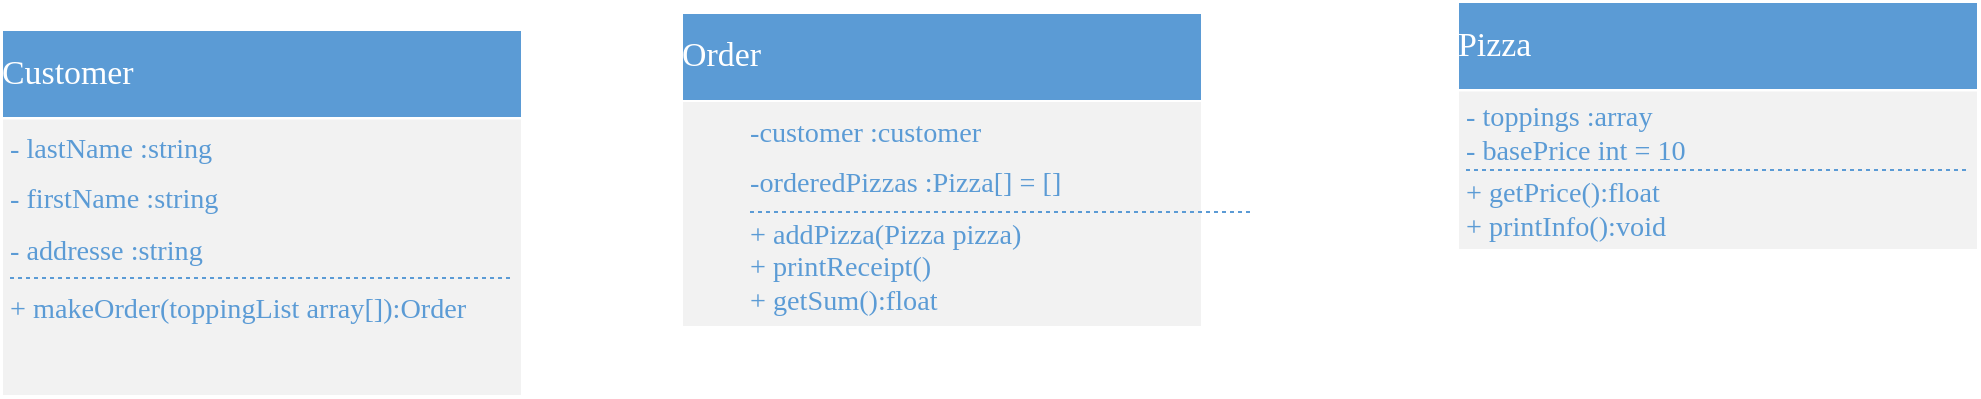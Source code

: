 <mxfile version="28.2.8">
  <diagram name="Zeichenblatt-1" id="Page-1">
    <mxGraphModel dx="1001" dy="612" grid="1" gridSize="10" guides="1" tooltips="1" connect="1" arrows="1" fold="1" page="1" pageScale="1" pageWidth="827" pageHeight="1169" math="0" shadow="0">
      <root>
        <mxCell id="0" />
        <mxCell id="1" parent="0" />
        <UserObject label="" tags="Hintergrund" id="2">
          <mxCell style="vsdxID=1;fillColor=none;gradientColor=none;strokeColor=none;spacingTop=3;spacingBottom=3;points=[[0,0.5,0],[1,0.5,0],[0.5,1,0],[0.5,0,0]];labelBackgroundColor=none;rounded=0;html=1;whiteSpace=wrap;" parent="1" vertex="1">
            <mxGeometry x="60" y="40" width="260" height="183" as="geometry" />
          </mxCell>
        </UserObject>
        <mxCell id="3" style="vsdxID=2;fillColor=#f2f2f2;gradientColor=none;shape=stencil(1ZLdDoIwDIWfZpczYzPxARAvfYdGBizOjZQp8PZuKUbEKIl33rU9X9v9HKbyroFWMym6gP6se1OGhqk9k9K4RqMJMWKqYCqvPOoa/dWVlLeQyBRd/C1NGKhPpA4pRsoyQfmBUGvcDH2IP8Fyu8l2n/EVGPAUVZzgIxwJx3FRWJkmBg6D6Tj6AMF490JbwFrzuIlXFurpFiR1vdbtW/kPzvbtkRffF4OnRypjLVlsri89FUvkR1XcAQ==);strokeColor=#ffffff;points=[[0,0.5,0],[1,0.5,0],[0.5,1,0],[0.5,0,0]];labelBackgroundColor=none;rounded=0;html=1;whiteSpace=wrap;" parent="2" vertex="1">
          <mxGeometry width="260" height="183" as="geometry" />
        </mxCell>
        <mxCell id="4" style="vsdxID=3;fillColor=#5b9bd5;gradientColor=none;shape=stencil(zZJNDsIgEIVPw5IE4Qi1LnuHiYWWiNAMaNvbC5lGazVduHI3P9/Mm0weU1XsYdBMipgwXPRo29QzdWRSWt9rtClHTNVMVSag7jDcfEv5AIUs0TXcy4aJ5kSZkGKm7CAoPxEKeM49XNAGGoJx3hR2d4mJw2Qjx5Ag2eDfWAfYaZ51uHHQLYPUiqPWw0f57y9z1q/e+5T6/uB9eAf9EdzI5+DlC2OdI1ut+1sf5RJ5UNUP);strokeColor=#ffffff;points=[[0,0.5,0],[1,0.5,0],[0.5,1,0],[0.5,0,0]];labelBackgroundColor=none;rounded=0;html=1;whiteSpace=wrap;" parent="2" vertex="1">
          <mxGeometry width="260" height="44" as="geometry" />
        </mxCell>
        <mxCell id="5" value="&lt;div style=&quot;font-size: 1px&quot;&gt;&lt;font style=&quot;font-size: 16.93px; font-family: Calibri; color: rgb(255, 255, 255); direction: ltr; letter-spacing: 0px; line-height: 120%; opacity: 1;&quot;&gt;Customer&lt;br&gt;&lt;/font&gt;&lt;/div&gt;" style="text;vsdxID=1;fillColor=none;gradientColor=none;strokeColor=none;spacingTop=3;spacingBottom=3;points=[[0,0.5,0],[1,0.5,0],[0.5,1,0],[0.5,0,0]];labelBackgroundColor=none;rounded=0;html=1;whiteSpace=wrap;verticalAlign=middle;align=left;overflow=width;;html=1;" parent="2" vertex="1">
          <mxGeometry y="-0.31" width="260" height="44.31" as="geometry" />
        </mxCell>
        <UserObject label="" tags="Hintergrund" id="6">
          <mxCell style="vsdxID=12;fillColor=none;gradientColor=none;strokeColor=none;spacingTop=3;spacingBottom=3;points=[[0,0.5,0],[1,0.5,0],[0.5,1,0],[0.5,0,0]];labelBackgroundColor=none;rounded=0;html=1;whiteSpace=wrap;" parent="1" vertex="1">
            <mxGeometry x="400" y="31.5" width="260" height="157" as="geometry" />
          </mxCell>
        </UserObject>
        <mxCell id="7" style="vsdxID=13;fillColor=#f2f2f2;gradientColor=none;shape=stencil(1ZLPDoIwDMafZseZuSXGO+KRd2hkwOLcSJkCb++WYkSMknjz1vb7td2fj6msa6DVTIouoD/r3pShYerApDSu0WhCjJjKmcoqj7pGf3Ul5S0kMkUXf0sTBuoTqUOKkbKtoPxIqDVuhj7En2C534jdZ3wFBjxFFSe4gIJwHBeFlWli4DCYjqMPEIx3L7QFrDWPm3hloZ5uQVLXa92+lf/gbN8eefF9MXh6pDLWksXm+tJTsUR+VPkd);strokeColor=#ffffff;points=[[0,0.5,0],[1,0.5,0],[0.5,1,0],[0.5,0,0]];labelBackgroundColor=none;rounded=0;html=1;whiteSpace=wrap;" parent="6" vertex="1">
          <mxGeometry width="260" height="157" as="geometry" />
        </mxCell>
        <mxCell id="8" style="vsdxID=14;fillColor=#5b9bd5;gradientColor=none;shape=stencil(zZJNDsIgEIVPw5IE4Qi1LnuHiYWWiNAMaNvbC5lGazVduHI3P9/Mm0weU1XsYdBMipgwXPRo29QzdWRSWt9rtClHTNVMVSag7jDcfEv5AIUs0TXcy4aJ5kSZkGKm7CAoPxEKeM49XNAGGoJx3hR2d4mJw2Qjx5Ag2eDfWAfYaZ51uHHQLYPUiqPWw0f57y9z1q/e+5T6/uB9eAf9EdzI5+DlC2OdI1ut+1sf5RJ5UNUP);strokeColor=#ffffff;points=[[0,0.5,0],[1,0.5,0],[0.5,1,0],[0.5,0,0]];labelBackgroundColor=none;rounded=0;html=1;whiteSpace=wrap;" parent="6" vertex="1">
          <mxGeometry width="260" height="44" as="geometry" />
        </mxCell>
        <mxCell id="9" value="&lt;div style=&quot;font-size: 1px&quot;&gt;&lt;font style=&quot;font-size:16.93px;font-family:Calibri;color:#ffffff;direction:ltr;letter-spacing:0px;line-height:120%;opacity:1&quot;&gt;Order&lt;br/&gt;&lt;/font&gt;&lt;/div&gt;" style="text;vsdxID=12;fillColor=none;gradientColor=none;strokeColor=none;spacingTop=3;spacingBottom=3;points=[[0,0.5,0],[1,0.5,0],[0.5,1,0],[0.5,0,0]];labelBackgroundColor=none;rounded=0;html=1;whiteSpace=wrap;verticalAlign=middle;align=left;overflow=width;;html=1;" parent="6" vertex="1">
          <mxGeometry y="-0.92" width="260" height="44.31" as="geometry" />
        </mxCell>
        <UserObject label="" tags="Hintergrund" id="10">
          <mxCell style="vsdxID=21;fillColor=none;gradientColor=none;strokeColor=none;spacingTop=3;spacingBottom=3;points=[[0,0.5,0],[1,0.5,0],[0.5,1,0],[0.5,0,0]];labelBackgroundColor=none;rounded=0;html=1;whiteSpace=wrap;" parent="1" vertex="1">
            <mxGeometry x="788" y="26" width="260" height="124" as="geometry" />
          </mxCell>
        </UserObject>
        <mxCell id="11" style="vsdxID=22;fillColor=#f2f2f2;gradientColor=none;shape=stencil(1ZLdDoIwDIWfZpczc4vxARAveYdGBizOjZQp8PZuKUbEKIl33rU9X9v9HKayroFWMym6gP6se1OGhqkDk9K4RqMJMWIqZyqrPOoa/dWVlLeQyBRd/C1NGKhPpA4pRsq2gvIjoda4GfoQf4LVbrOXn/EVGPAUVZzgAgrCcVwUVqaJgcNgOo4+QDDevdAWsNY8buKVhXq6BUldr3X7Vv6Ds3175MX3xeDpkcpYSxab60tPxRL5UeV3);strokeColor=#ffffff;points=[[0,0.5,0],[1,0.5,0],[0.5,1,0],[0.5,0,0]];labelBackgroundColor=none;rounded=0;html=1;whiteSpace=wrap;" parent="10" vertex="1">
          <mxGeometry width="260" height="124" as="geometry" />
        </mxCell>
        <mxCell id="12" style="vsdxID=23;fillColor=#5b9bd5;gradientColor=none;shape=stencil(zZJNDsIgEIVPw5IE4Qi1LnuHiYWWiNAMaNvbC5lGazVduHI3P9/Mm0weU1XsYdBMipgwXPRo29QzdWRSWt9rtClHTNVMVSag7jDcfEv5AIUs0TXcy4aJ5kSZkGKm7CAoPxEKeM49XNAGGoJx3hR2d4mJw2Qjx5Ag2eDfWAfYaZ51uHHQLYPUiqPWw0f57y9z1q/e+5T6/uB9eAf9EdzI5+DlC2OdI1ut+1sf5RJ5UNUP);strokeColor=#ffffff;points=[[0,0.5,0],[1,0.5,0],[0.5,1,0],[0.5,0,0]];labelBackgroundColor=none;rounded=0;html=1;whiteSpace=wrap;" parent="10" vertex="1">
          <mxGeometry width="260" height="44" as="geometry" />
        </mxCell>
        <mxCell id="13" value="&lt;div style=&quot;font-size: 1px&quot;&gt;&lt;font style=&quot;font-size:16.93px;font-family:Calibri;color:#ffffff;direction:ltr;letter-spacing:0px;line-height:120%;opacity:1&quot;&gt;Pizza&lt;br/&gt;&lt;/font&gt;&lt;/div&gt;" style="text;vsdxID=21;fillColor=none;gradientColor=none;strokeColor=none;spacingTop=3;spacingBottom=3;points=[[0,0.5,0],[1,0.5,0],[0.5,1,0],[0.5,0,0]];labelBackgroundColor=none;rounded=0;html=1;whiteSpace=wrap;verticalAlign=middle;align=left;overflow=width;;html=1;" parent="10" vertex="1">
          <mxGeometry y="-0.06" width="260" height="44.31" as="geometry" />
        </mxCell>
        <UserObject label="&lt;div style=&quot;font-size: 1px&quot;&gt;&lt;font style=&quot;font-size:14.11px;font-family:Calibri;color:#5b9bd5;direction:ltr;letter-spacing:0px;line-height:120%;opacity:1&quot;&gt;- lastName :string&lt;br/&gt;&lt;/font&gt;&lt;/div&gt;" tags="Hintergrund" id="14">
          <mxCell style="verticalAlign=middle;align=left;overflow=width;vsdxID=6;fillColor=#5b9bd5;gradientColor=none;fillOpacity=0;shape=stencil(nZBLDoAgDERP0z3SIyjew0SURgSD+Lu9kMZoXLhwN9N5bdMClrNpJg1SzDH4QW/URgNYgZTkjA4UkwJUgGXng+6DX1zLfmoymdXo1zxh5z6RO6Q42BWCfc2oJfdAr/AX/IH+BF/rk7hv7MjaZ/L+RirxJ1Gd);strokeColor=#5b9bd5;spacingTop=-3;spacingBottom=-3;spacingLeft=3;spacingRight=-3;points=[];labelBackgroundColor=none;rounded=0;html=1;whiteSpace=wrap;" parent="1" vertex="1">
            <mxGeometry x="64" y="86" width="252" height="25" as="geometry" />
          </mxCell>
        </UserObject>
        <UserObject label="" tags="Hintergrund" id="15">
          <mxCell style="vsdxID=7;fillColor=#ffffff;gradientColor=none;shape=stencil(fY9LDoAgDERP0z3SeALUe5gI0ohgEH+3F9KFxoW7mfa1nQKq1faLBinWFMOkDxqSBWxASvJWR0pZAbaAyoSoxxg2P7Bf+kIWNYe9bDh5TpQJKS52NduOSUf+RVbij83iOWHIOU747n8j5RK/g+0N);dashed=1;dashPattern=2.00 2.00;strokeColor=#5b9bd5;points=[];labelBackgroundColor=none;rounded=0;html=1;whiteSpace=wrap;" parent="1" vertex="1">
            <mxGeometry x="64" y="162" width="252" height="4" as="geometry" />
          </mxCell>
        </UserObject>
        <UserObject label="&lt;div style=&quot;font-size: 1px&quot;&gt;&lt;font style=&quot;font-size: 14.11px; font-family: Calibri; color: rgb(91, 155, 213); direction: ltr; letter-spacing: 0px; line-height: 120%; opacity: 1;&quot;&gt;+ makeOrder(toppingList array[]):Order&lt;br&gt;&lt;/font&gt;&lt;/div&gt;" tags="Hintergrund" id="16">
          <mxCell style="verticalAlign=middle;align=left;overflow=width;vsdxID=8;fillColor=#5b9bd5;gradientColor=none;fillOpacity=0;shape=stencil(nZBLDoAgDERP0z3SIyjew0SURgSD+Lu9kMZoXLhwN9N5bdMClrNpJg1SzDH4QW/URgNYgZTkjA4UkwJUgGXng+6DX1zLfmoymdXo1zxh5z6RO6Q42BWCfc2oJfdAr/AX/IH+BF/rk7hv7MjaZ/L+RirxJ1Gd);strokeColor=#5b9bd5;spacingTop=-3;spacingBottom=-3;spacingLeft=3;spacingRight=-3;points=[];labelBackgroundColor=none;rounded=0;html=1;whiteSpace=wrap;" parent="1" vertex="1">
            <mxGeometry x="64" y="166" width="252" height="25" as="geometry" />
          </mxCell>
        </UserObject>
        <UserObject label="&lt;div style=&quot;font-size: 1px&quot;&gt;&lt;p style=&quot;text-align:left;margin-left:0;margin-right:0;margin-top:0px;margin-bottom:0px;text-indent:0;vertical-align:middle;direction:ltr;&quot;&gt;&lt;font style=&quot;font-size:14.11px;font-family:Calibri;color:#5b9bd5;direction:ltr;letter-spacing:0px;line-height:120%;opacity:1&quot;&gt;-&lt;/font&gt;&lt;font style=&quot;font-size:14.11px;font-family:Themed;color:#5b9bd5;direction:ltr;letter-spacing:0px;line-height:120%;opacity:1&quot;&gt; firstName :string&lt;br/&gt;&lt;/font&gt;&lt;/p&gt;&lt;/div&gt;" tags="Hintergrund" id="17">
          <mxCell style="verticalAlign=middle;align=left;overflow=width;vsdxID=9;fillColor=#5b9bd5;gradientColor=none;fillOpacity=0;shape=stencil(nZBLDoAgDERP0z3SIyjew0SURgSD+Lu9kMZoXLhwN9N5bdMClrNpJg1SzDH4QW/URgNYgZTkjA4UkwJUgGXng+6DX1zLfmoymdXo1zxh5z6RO6Q42BWCfc2oJfdAr/AX/IH+BF/rk7hv7MjaZ/L+RirxJ1Gd);strokeColor=#5b9bd5;spacingTop=-3;spacingBottom=-3;spacingLeft=3;spacingRight=-3;points=[];labelBackgroundColor=none;rounded=0;html=1;whiteSpace=wrap;" parent="1" vertex="1">
            <mxGeometry x="64" y="111" width="252" height="25" as="geometry" />
          </mxCell>
        </UserObject>
        <UserObject label="&lt;div style=&quot;font-size: 1px&quot;&gt;&lt;font style=&quot;font-size:14.11px;font-family:Calibri;color:#5b9bd5;direction:ltr;letter-spacing:0px;line-height:120%;opacity:1&quot;&gt;- addresse :string&lt;br/&gt;&lt;/font&gt;&lt;/div&gt;" tags="Hintergrund" id="18">
          <mxCell style="verticalAlign=middle;align=left;overflow=width;vsdxID=10;fillColor=#5b9bd5;gradientColor=none;fillOpacity=0;shape=stencil(nZBLDoAgDERP0z3SIyjew0SURgSD+Lu9kMZoXLhwN9N5bdMClrNpJg1SzDH4QW/URgNYgZTkjA4UkwJUgGXng+6DX1zLfmoymdXo1zxh5z6RO6Q42BWCfc2oJfdAr/AX/IH+BF/rk7hv7MjaZ/L+RirxJ1Gd);strokeColor=#5b9bd5;spacingTop=-3;spacingBottom=-3;spacingLeft=3;spacingRight=-3;points=[];labelBackgroundColor=none;rounded=0;html=1;whiteSpace=wrap;" parent="1" vertex="1">
            <mxGeometry x="64" y="137" width="252" height="25" as="geometry" />
          </mxCell>
        </UserObject>
        <UserObject label="&lt;div style=&quot;font-size: 1px&quot;&gt;&lt;/div&gt;" tags="Hintergrund" id="19">
          <mxCell style="verticalAlign=middle;align=left;overflow=width;vsdxID=11;fillColor=#5b9bd5;gradientColor=none;fillOpacity=0;shape=stencil(nZBLDoAgDERP0z3SIyjew0SURgSD+Lu9kMZoXLhwN9N5bdMClrNpJg1SzDH4QW/URgNYgZTkjA4UkwJUgGXng+6DX1zLfmoymdXo1zxh5z6RO6Q42BWCfc2oJfdAr/AX/IH+BF/rk7hv7MjaZ/L+RirxJ1Gd);strokeColor=#5b9bd5;spacingTop=-3;spacingBottom=-3;spacingLeft=3;spacingRight=-3;points=[];labelBackgroundColor=none;rounded=0;html=1;whiteSpace=wrap;" parent="1" vertex="1">
            <mxGeometry x="64" y="192" width="252" height="25" as="geometry" />
          </mxCell>
        </UserObject>
        <UserObject label="&lt;div style=&quot;font-size: 1px&quot;&gt;&lt;font style=&quot;font-size:14.11px;font-family:Calibri;color:#5b9bd5;direction:ltr;letter-spacing:0px;line-height:120%;opacity:1&quot;&gt;-customer :customer&lt;br/&gt;&lt;/font&gt;&lt;/div&gt;" tags="Hintergrund" id="20">
          <mxCell style="verticalAlign=middle;align=left;overflow=width;vsdxID=17;fillColor=#5b9bd5;gradientColor=none;fillOpacity=0;shape=stencil(nZBLDoAgDERP0z3SIyjew0SURgSD+Lu9kMZoXLhwN9N5bdMClrNpJg1SzDH4QW/URgNYgZTkjA4UkwJUgGXng+6DX1zLfmoymdXo1zxh5z6RO6Q42BWCfc2oJfdAr/AX/IH+BF/rk7hv7MjaZ/L+RirxJ1Gd);strokeColor=#5b9bd5;spacingTop=-3;spacingBottom=-3;spacingLeft=3;spacingRight=-3;points=[];labelBackgroundColor=none;rounded=0;html=1;whiteSpace=wrap;" parent="1" vertex="1">
            <mxGeometry x="434" y="78" width="252" height="25" as="geometry" />
          </mxCell>
        </UserObject>
        <UserObject label="" tags="Hintergrund" id="21">
          <mxCell style="vsdxID=18;fillColor=#ffffff;gradientColor=none;shape=stencil(fY9LDoAgDERP0z3SeALUe5gI0ohgEH+3F9KFxoW7mfa1nQKq1faLBinWFMOkDxqSBWxASvJWR0pZAbaAyoSoxxg2P7Bf+kIWNYe9bDh5TpQJKS52NduOSUf+RVbij83iOWHIOU747n8j5RK/g+0N);dashed=1;dashPattern=2.00 2.00;strokeColor=#5b9bd5;points=[];labelBackgroundColor=none;rounded=0;html=1;whiteSpace=wrap;" parent="1" vertex="1">
            <mxGeometry x="434" y="129" width="252" height="4" as="geometry" />
          </mxCell>
        </UserObject>
        <UserObject label="&lt;div style=&quot;font-size: 1px&quot;&gt;&lt;p style=&quot;text-align:left;margin-left:0;margin-right:0;margin-top:0px;margin-bottom:0px;text-indent:0;vertical-align:middle;direction:ltr;&quot;&gt;&lt;font style=&quot;font-size: 14.11px; font-family: Calibri; color: rgb(91, 155, 213); direction: ltr; letter-spacing: 0px; line-height: 120%; opacity: 1;&quot;&gt;+ addPizza(Pizza pizza)&lt;br&gt;+ printReceipt()&lt;br&gt;+ getSum():float&lt;br&gt;&lt;/font&gt;&lt;/p&gt;&lt;/div&gt;" tags="Hintergrund" id="22">
          <mxCell style="verticalAlign=middle;align=left;overflow=width;vsdxID=19;fillColor=#5b9bd5;gradientColor=none;fillOpacity=0;shape=stencil(nZBLDoAgDERP0z3SIyjew0SURgSD+Lu9kMZoXLhwN9N5bdMClrNpJg1SzDH4QW/URgNYgZTkjA4UkwJUgGXng+6DX1zLfmoymdXo1zxh5z6RO6Q42BWCfc2oJfdAr/AX/IH+BF/rk7hv7MjaZ/L+RirxJ1Gd);strokeColor=#5b9bd5;spacingTop=-3;spacingBottom=-3;spacingLeft=3;spacingRight=-3;points=[];labelBackgroundColor=none;rounded=0;html=1;whiteSpace=wrap;" parent="1" vertex="1">
            <mxGeometry x="434" y="133" width="252" height="50" as="geometry" />
          </mxCell>
        </UserObject>
        <UserObject label="&lt;div style=&quot;font-size: 1px&quot;&gt;&lt;font style=&quot;font-size: 14.11px; font-family: Calibri; color: rgb(91, 155, 213); direction: ltr; letter-spacing: 0px; line-height: 120%; opacity: 1;&quot;&gt;-orderedPizzas :Pizza[] = []&lt;br&gt;&lt;/font&gt;&lt;/div&gt;" tags="Hintergrund" id="23">
          <mxCell style="verticalAlign=middle;align=left;overflow=width;vsdxID=20;fillColor=#5b9bd5;gradientColor=none;fillOpacity=0;shape=stencil(nZBLDoAgDERP0z3SIyjew0SURgSD+Lu9kMZoXLhwN9N5bdMClrNpJg1SzDH4QW/URgNYgZTkjA4UkwJUgGXng+6DX1zLfmoymdXo1zxh5z6RO6Q42BWCfc2oJfdAr/AX/IH+BF/rk7hv7MjaZ/L+RirxJ1Gd);strokeColor=#5b9bd5;spacingTop=-3;spacingBottom=-3;spacingLeft=3;spacingRight=-3;points=[];labelBackgroundColor=none;rounded=0;html=1;whiteSpace=wrap;" parent="1" vertex="1">
            <mxGeometry x="434" y="103" width="252" height="25" as="geometry" />
          </mxCell>
        </UserObject>
        <UserObject label="&lt;div style=&quot;font-size: 1px&quot;&gt;&lt;font style=&quot;font-size:14.11px;font-family:Calibri;color:#5b9bd5;direction:ltr;letter-spacing:0px;line-height:120%;opacity:1&quot;&gt;- toppings :array&lt;br/&gt;- basePrice int = 10&lt;br/&gt;&lt;/font&gt;&lt;/div&gt;" tags="Hintergrund" id="24">
          <mxCell style="verticalAlign=middle;align=left;overflow=width;vsdxID=26;fillColor=#5b9bd5;gradientColor=none;fillOpacity=0;shape=stencil(nZBLDoAgDERP0z3SIyjew0SURgSD+Lu9kMZoXLhwN9N5bdMClrNpJg1SzDH4QW/URgNYgZTkjA4UkwJUgGXng+6DX1zLfmoymdXo1zxh5z6RO6Q42BWCfc2oJfdAr/AX/IH+BF/rk7hv7MjaZ/L+RirxJ1Gd);strokeColor=#5b9bd5;spacingTop=-3;spacingBottom=-3;spacingLeft=3;spacingRight=-3;points=[];labelBackgroundColor=none;rounded=0;html=1;whiteSpace=wrap;" parent="1" vertex="1">
            <mxGeometry x="792" y="74" width="252" height="33" as="geometry" />
          </mxCell>
        </UserObject>
        <UserObject label="" tags="Hintergrund" id="25">
          <mxCell style="vsdxID=27;fillColor=#ffffff;gradientColor=none;shape=stencil(fY9LDoAgDERP0z3SeALUe5gI0ohgEH+3F9KFxoW7mfa1nQKq1faLBinWFMOkDxqSBWxASvJWR0pZAbaAyoSoxxg2P7Bf+kIWNYe9bDh5TpQJKS52NduOSUf+RVbij83iOWHIOU747n8j5RK/g+0N);dashed=1;dashPattern=2.00 2.00;strokeColor=#5b9bd5;points=[];labelBackgroundColor=none;rounded=0;html=1;whiteSpace=wrap;" parent="1" vertex="1">
            <mxGeometry x="792" y="108" width="252" height="4" as="geometry" />
          </mxCell>
        </UserObject>
        <UserObject label="&lt;div style=&quot;font-size: 1px&quot;&gt;&lt;font style=&quot;font-size: 14.11px; font-family: Calibri; color: rgb(91, 155, 213); direction: ltr; letter-spacing: 0px; line-height: 120%; opacity: 1;&quot;&gt;+ getPrice():float&lt;br&gt;+ printInfo():void&lt;br&gt;&lt;/font&gt;&lt;/div&gt;" tags="Hintergrund" id="26">
          <mxCell style="verticalAlign=middle;align=left;overflow=width;vsdxID=28;fillColor=#5b9bd5;gradientColor=none;fillOpacity=0;shape=stencil(nZBLDoAgDERP0z3SIyjew0SURgSD+Lu9kMZoXLhwN9N5bdMClrNpJg1SzDH4QW/URgNYgZTkjA4UkwJUgGXng+6DX1zLfmoymdXo1zxh5z6RO6Q42BWCfc2oJfdAr/AX/IH+BF/rk7hv7MjaZ/L+RirxJ1Gd);strokeColor=#5b9bd5;spacingTop=-3;spacingBottom=-3;spacingLeft=3;spacingRight=-3;points=[];labelBackgroundColor=none;rounded=0;html=1;whiteSpace=wrap;" parent="1" vertex="1">
            <mxGeometry x="792" y="112" width="252" height="33" as="geometry" />
          </mxCell>
        </UserObject>
      </root>
    </mxGraphModel>
  </diagram>
</mxfile>
